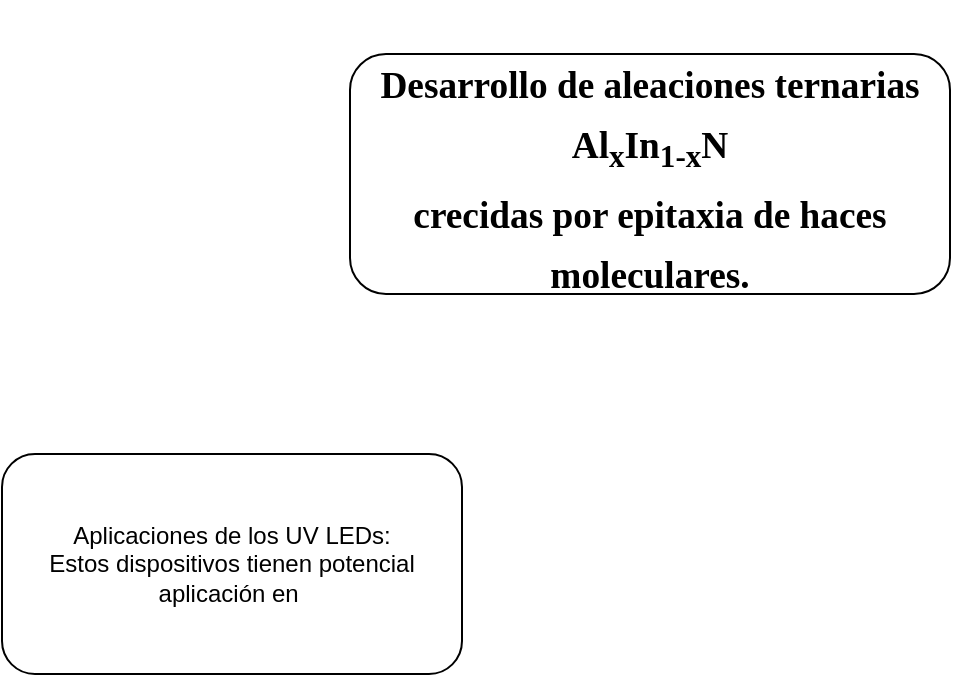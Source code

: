 <mxfile version="24.6.4" type="github">
  <diagram id="C5RBs43oDa-KdzZeNtuy" name="Page-1">
    <mxGraphModel dx="1055" dy="1732" grid="1" gridSize="10" guides="1" tooltips="1" connect="1" arrows="1" fold="1" page="1" pageScale="1" pageWidth="827" pageHeight="1169" math="0" shadow="0">
      <root>
        <mxCell id="WIyWlLk6GJQsqaUBKTNV-0" />
        <mxCell id="WIyWlLk6GJQsqaUBKTNV-1" parent="WIyWlLk6GJQsqaUBKTNV-0" />
        <mxCell id="D7W6FBou2w7uD_IczJEW-3" value="&lt;h1 style=&quot;font-size: 25px;&quot;&gt;&lt;p align=&quot;center&quot; class=&quot;MsoNormal&quot;&gt;&lt;span style=&quot;font-size:14.0pt;line-height:115%;font-family:&amp;quot;Times New Roman&amp;quot;,serif;&lt;br/&gt;mso-ascii-theme-font:major-bidi;mso-hansi-theme-font:major-bidi;mso-bidi-theme-font:&lt;br/&gt;major-bidi&quot; lang=&quot;ES-MX&quot;&gt;Desarrollo de aleaciones ternarias Al&lt;sub&gt;x&lt;/sub&gt;In&lt;sub&gt;1-x&lt;/sub&gt;N&lt;br/&gt;crecidas por epitaxia de haces moleculares.&lt;/span&gt;&lt;/p&gt;&lt;/h1&gt;" style="rounded=1;whiteSpace=wrap;html=1;" vertex="1" parent="WIyWlLk6GJQsqaUBKTNV-1">
          <mxGeometry x="264" y="-1140" width="300" height="120" as="geometry" />
        </mxCell>
        <mxCell id="D7W6FBou2w7uD_IczJEW-4" value="Aplicaciones de los UV LEDs:&lt;div&gt;Estos dispositivos tienen potencial aplicación en&amp;nbsp;&lt;/div&gt;" style="rounded=1;whiteSpace=wrap;html=1;" vertex="1" parent="WIyWlLk6GJQsqaUBKTNV-1">
          <mxGeometry x="90" y="-940" width="230" height="110" as="geometry" />
        </mxCell>
      </root>
    </mxGraphModel>
  </diagram>
</mxfile>
